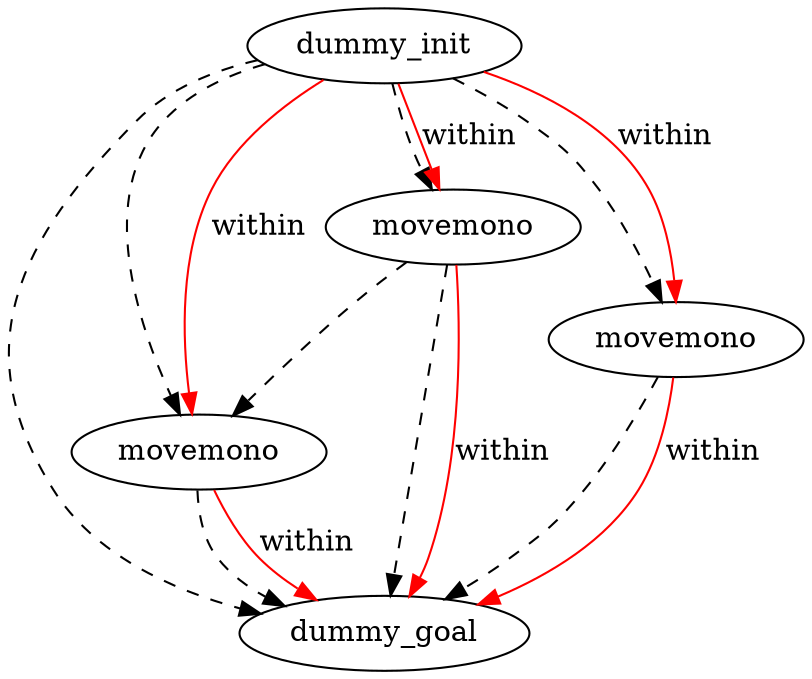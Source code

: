 digraph {
	"09fb8130-6068-fbee-3c96-2a4a107a72d9" [label=dummy_init]
	"72fb51cb-31fd-772d-e33d-2c8c4e43127f" [label=dummy_goal]
	"ad70d469-8b38-9a81-d9ba-02bfcd307409" [label=movemono]
	"36bd2174-db4f-1573-b86c-b67ebbbfc2de" [label=movemono]
	"14962658-e05a-e21f-7330-11c18233786e" [label=movemono]
	"09fb8130-6068-fbee-3c96-2a4a107a72d9" -> "14962658-e05a-e21f-7330-11c18233786e" [color=black style=dashed]
	"14962658-e05a-e21f-7330-11c18233786e" -> "72fb51cb-31fd-772d-e33d-2c8c4e43127f" [color=black style=dashed]
	"09fb8130-6068-fbee-3c96-2a4a107a72d9" -> "ad70d469-8b38-9a81-d9ba-02bfcd307409" [color=black style=dashed]
	"36bd2174-db4f-1573-b86c-b67ebbbfc2de" -> "ad70d469-8b38-9a81-d9ba-02bfcd307409" [color=black style=dashed]
	"ad70d469-8b38-9a81-d9ba-02bfcd307409" -> "72fb51cb-31fd-772d-e33d-2c8c4e43127f" [color=black style=dashed]
	"09fb8130-6068-fbee-3c96-2a4a107a72d9" -> "72fb51cb-31fd-772d-e33d-2c8c4e43127f" [color=black style=dashed]
	"09fb8130-6068-fbee-3c96-2a4a107a72d9" -> "36bd2174-db4f-1573-b86c-b67ebbbfc2de" [color=black style=dashed]
	"36bd2174-db4f-1573-b86c-b67ebbbfc2de" -> "72fb51cb-31fd-772d-e33d-2c8c4e43127f" [color=black style=dashed]
	"09fb8130-6068-fbee-3c96-2a4a107a72d9" -> "ad70d469-8b38-9a81-d9ba-02bfcd307409" [label=within color=red]
	"36bd2174-db4f-1573-b86c-b67ebbbfc2de" -> "72fb51cb-31fd-772d-e33d-2c8c4e43127f" [label=within color=red]
	"09fb8130-6068-fbee-3c96-2a4a107a72d9" -> "14962658-e05a-e21f-7330-11c18233786e" [label=within color=red]
	"ad70d469-8b38-9a81-d9ba-02bfcd307409" -> "72fb51cb-31fd-772d-e33d-2c8c4e43127f" [label=within color=red]
	"09fb8130-6068-fbee-3c96-2a4a107a72d9" -> "36bd2174-db4f-1573-b86c-b67ebbbfc2de" [label=within color=red]
	"14962658-e05a-e21f-7330-11c18233786e" -> "72fb51cb-31fd-772d-e33d-2c8c4e43127f" [label=within color=red]
}
